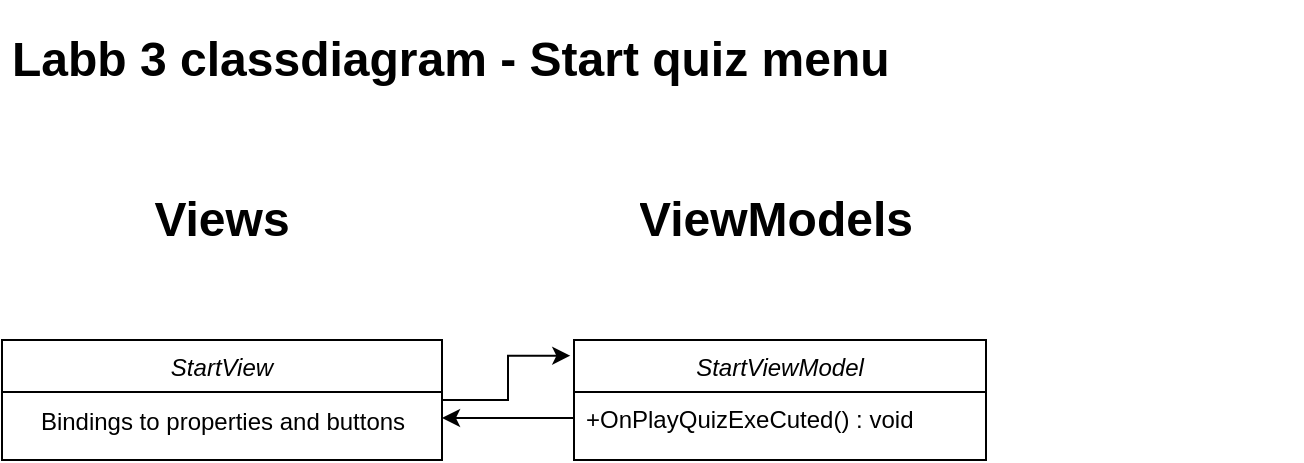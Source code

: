 <mxfile version="20.5.3" type="github">
  <diagram id="RjM9AgiMXcV2eiZAFD_S" name="Sida-1">
    <mxGraphModel dx="2249" dy="697" grid="1" gridSize="10" guides="1" tooltips="1" connect="1" arrows="1" fold="1" page="1" pageScale="1" pageWidth="827" pageHeight="1169" math="0" shadow="0">
      <root>
        <mxCell id="0" />
        <mxCell id="1" parent="0" />
        <mxCell id="xYIFmPE9hQNJvb6_j1BV-1" value="&lt;h1&gt;Labb 3 classdiagram - Start quiz menu&lt;/h1&gt;" style="text;html=1;strokeColor=none;fillColor=none;spacing=5;spacingTop=-20;whiteSpace=wrap;overflow=hidden;rounded=0;" vertex="1" parent="1">
          <mxGeometry x="-800" y="30" width="650" height="50" as="geometry" />
        </mxCell>
        <mxCell id="xYIFmPE9hQNJvb6_j1BV-2" value="&lt;h1&gt;Views&lt;/h1&gt;" style="text;html=1;strokeColor=none;fillColor=none;spacing=5;spacingTop=-20;whiteSpace=wrap;overflow=hidden;rounded=0;align=center;" vertex="1" parent="1">
          <mxGeometry x="-740" y="110" width="100" height="40" as="geometry" />
        </mxCell>
        <mxCell id="xYIFmPE9hQNJvb6_j1BV-3" value="&lt;h1&gt;ViewModels&lt;/h1&gt;" style="text;html=1;strokeColor=none;fillColor=none;spacing=5;spacingTop=-20;whiteSpace=wrap;overflow=hidden;rounded=0;align=center;" vertex="1" parent="1">
          <mxGeometry x="-518" y="110" width="210" height="40" as="geometry" />
        </mxCell>
        <mxCell id="xYIFmPE9hQNJvb6_j1BV-5" value="StartViewModel" style="swimlane;fontStyle=2;align=center;verticalAlign=top;childLayout=stackLayout;horizontal=1;startSize=26;horizontalStack=0;resizeParent=1;resizeLast=0;collapsible=1;marginBottom=0;rounded=0;shadow=0;strokeWidth=1;" vertex="1" parent="1">
          <mxGeometry x="-514" y="190" width="206" height="60" as="geometry">
            <mxRectangle x="230" y="140" width="160" height="26" as="alternateBounds" />
          </mxGeometry>
        </mxCell>
        <mxCell id="xYIFmPE9hQNJvb6_j1BV-6" value="+OnPlayQuizExeCuted() : void" style="text;align=left;verticalAlign=top;spacingLeft=4;spacingRight=4;overflow=hidden;rotatable=0;points=[[0,0.5],[1,0.5]];portConstraint=eastwest;" vertex="1" parent="xYIFmPE9hQNJvb6_j1BV-5">
          <mxGeometry y="26" width="206" height="26" as="geometry" />
        </mxCell>
        <mxCell id="xYIFmPE9hQNJvb6_j1BV-8" style="edgeStyle=orthogonalEdgeStyle;rounded=0;orthogonalLoop=1;jettySize=auto;html=1;entryX=-0.009;entryY=0.131;entryDx=0;entryDy=0;entryPerimeter=0;" edge="1" parent="1" source="xYIFmPE9hQNJvb6_j1BV-9" target="xYIFmPE9hQNJvb6_j1BV-5">
          <mxGeometry relative="1" as="geometry" />
        </mxCell>
        <mxCell id="xYIFmPE9hQNJvb6_j1BV-9" value="StartView" style="swimlane;fontStyle=2;align=center;verticalAlign=top;childLayout=stackLayout;horizontal=1;startSize=26;horizontalStack=0;resizeParent=1;resizeLast=0;collapsible=1;marginBottom=0;rounded=0;shadow=0;strokeWidth=1;" vertex="1" parent="1">
          <mxGeometry x="-800" y="190" width="220" height="60" as="geometry">
            <mxRectangle x="230" y="140" width="160" height="26" as="alternateBounds" />
          </mxGeometry>
        </mxCell>
        <mxCell id="xYIFmPE9hQNJvb6_j1BV-10" value="Bindings to properties and buttons" style="text;html=1;align=center;verticalAlign=middle;resizable=0;points=[];autosize=1;strokeColor=none;fillColor=none;" vertex="1" parent="xYIFmPE9hQNJvb6_j1BV-9">
          <mxGeometry y="26" width="220" height="30" as="geometry" />
        </mxCell>
        <mxCell id="xYIFmPE9hQNJvb6_j1BV-11" style="edgeStyle=orthogonalEdgeStyle;rounded=0;orthogonalLoop=1;jettySize=auto;html=1;entryX=1;entryY=0.5;entryDx=0;entryDy=0;" edge="1" parent="1" source="xYIFmPE9hQNJvb6_j1BV-6">
          <mxGeometry relative="1" as="geometry">
            <mxPoint x="-580" y="229" as="targetPoint" />
          </mxGeometry>
        </mxCell>
      </root>
    </mxGraphModel>
  </diagram>
</mxfile>
